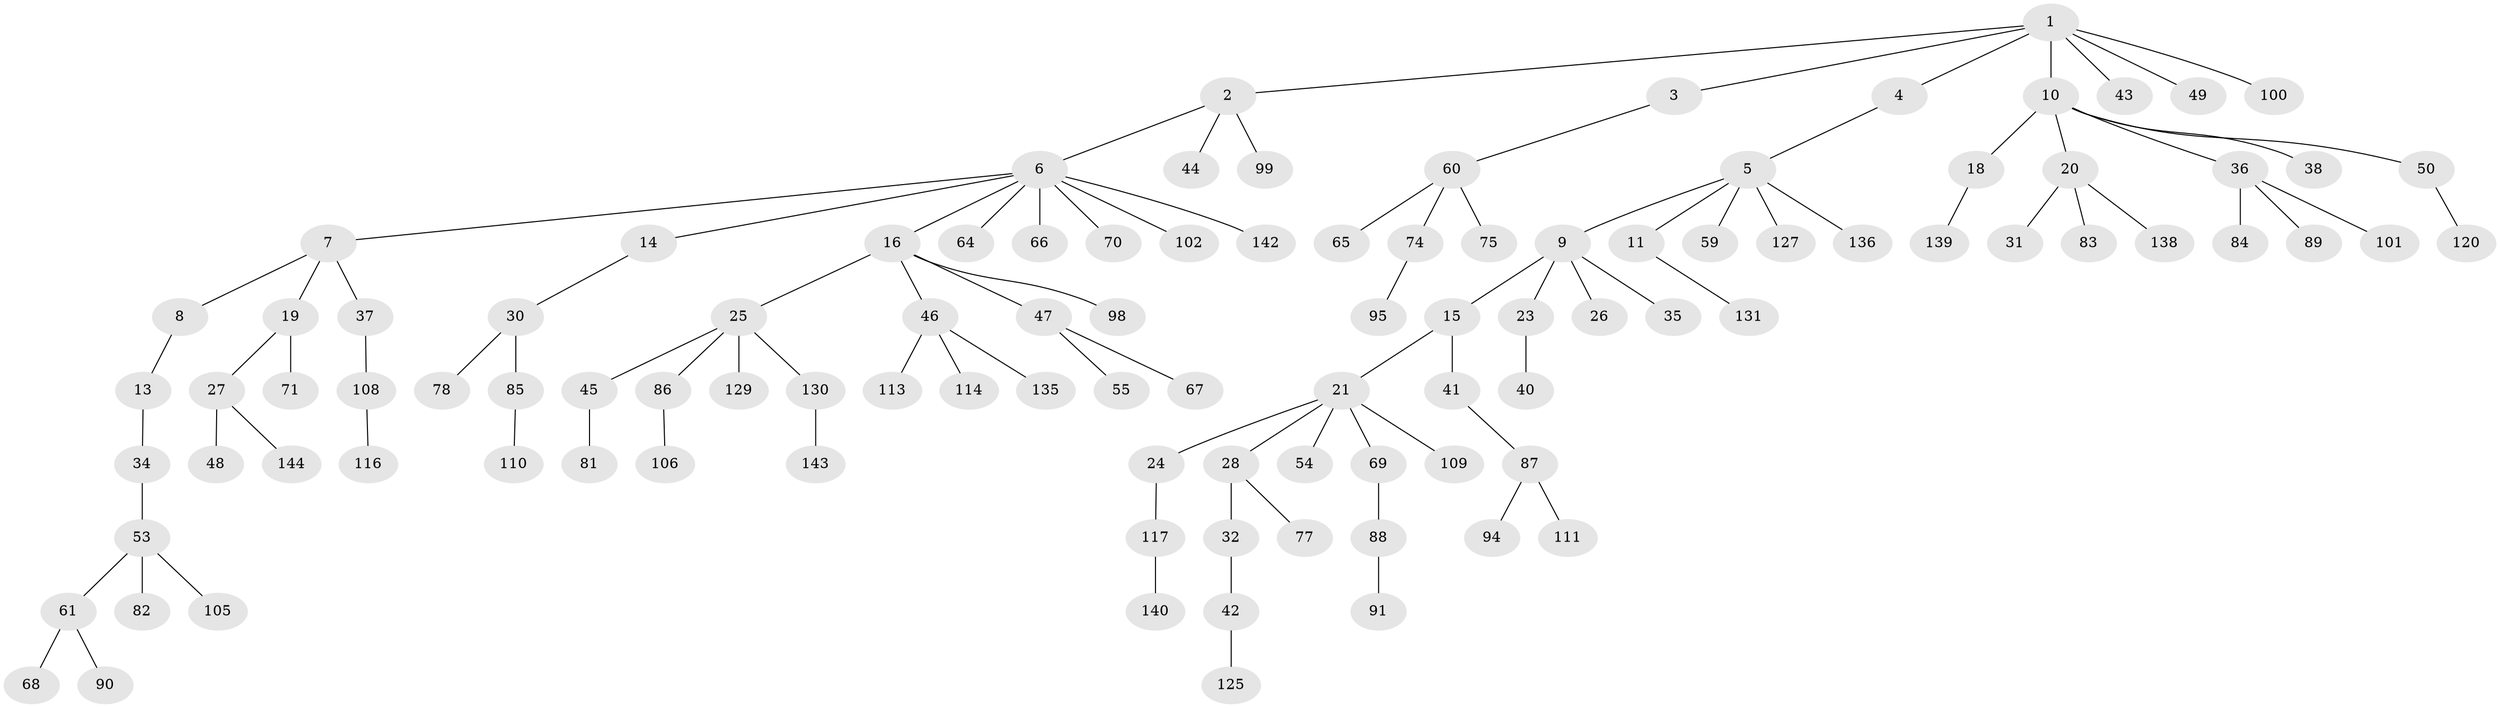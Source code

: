 // original degree distribution, {7: 0.02054794520547945, 5: 0.0273972602739726, 3: 0.1095890410958904, 6: 0.02054794520547945, 2: 0.2876712328767123, 4: 0.04794520547945205, 1: 0.4863013698630137}
// Generated by graph-tools (version 1.1) at 2025/11/02/27/25 16:11:28]
// undirected, 104 vertices, 103 edges
graph export_dot {
graph [start="1"]
  node [color=gray90,style=filled];
  1 [super="+79"];
  2 [super="+29"];
  3 [super="+80"];
  4 [super="+118"];
  5 [super="+92"];
  6 [super="+17"];
  7 [super="+122"];
  8;
  9 [super="+33"];
  10 [super="+12"];
  11;
  13 [super="+104"];
  14;
  15;
  16 [super="+22"];
  18 [super="+51"];
  19;
  20 [super="+56"];
  21 [super="+115"];
  23;
  24;
  25 [super="+73"];
  26;
  27 [super="+119"];
  28 [super="+132"];
  30 [super="+52"];
  31 [super="+93"];
  32;
  34;
  35 [super="+39"];
  36 [super="+76"];
  37 [super="+96"];
  38;
  40 [super="+62"];
  41 [super="+97"];
  42 [super="+63"];
  43 [super="+107"];
  44;
  45;
  46 [super="+57"];
  47;
  48;
  49;
  50;
  53 [super="+58"];
  54;
  55 [super="+126"];
  59 [super="+72"];
  60;
  61;
  64;
  65;
  66;
  67;
  68;
  69;
  70;
  71;
  74;
  75 [super="+121"];
  77;
  78;
  81 [super="+112"];
  82;
  83;
  84;
  85;
  86;
  87 [super="+103"];
  88;
  89;
  90;
  91;
  94;
  95 [super="+146"];
  98;
  99 [super="+137"];
  100 [super="+128"];
  101 [super="+123"];
  102 [super="+141"];
  105;
  106;
  108;
  109;
  110;
  111 [super="+124"];
  113;
  114;
  116;
  117;
  120 [super="+134"];
  125;
  127;
  129;
  130 [super="+133"];
  131;
  135 [super="+145"];
  136;
  138;
  139;
  140;
  142;
  143;
  144;
  1 -- 2;
  1 -- 3;
  1 -- 4;
  1 -- 10;
  1 -- 43;
  1 -- 49;
  1 -- 100;
  2 -- 6;
  2 -- 44;
  2 -- 99;
  3 -- 60;
  4 -- 5;
  5 -- 9;
  5 -- 11;
  5 -- 59;
  5 -- 127;
  5 -- 136;
  6 -- 7;
  6 -- 14;
  6 -- 16;
  6 -- 70;
  6 -- 64;
  6 -- 66;
  6 -- 102;
  6 -- 142;
  7 -- 8;
  7 -- 19;
  7 -- 37;
  8 -- 13;
  9 -- 15;
  9 -- 23;
  9 -- 26;
  9 -- 35;
  10 -- 18;
  10 -- 36;
  10 -- 50;
  10 -- 20;
  10 -- 38;
  11 -- 131;
  13 -- 34;
  14 -- 30;
  15 -- 21;
  15 -- 41;
  16 -- 25;
  16 -- 98;
  16 -- 46;
  16 -- 47;
  18 -- 139;
  19 -- 27;
  19 -- 71;
  20 -- 31;
  20 -- 138;
  20 -- 83;
  21 -- 24;
  21 -- 28;
  21 -- 54;
  21 -- 69;
  21 -- 109;
  23 -- 40;
  24 -- 117;
  25 -- 45;
  25 -- 86;
  25 -- 129;
  25 -- 130;
  27 -- 48;
  27 -- 144;
  28 -- 32;
  28 -- 77;
  30 -- 78;
  30 -- 85;
  32 -- 42;
  34 -- 53;
  36 -- 84;
  36 -- 89;
  36 -- 101;
  37 -- 108;
  41 -- 87;
  42 -- 125;
  45 -- 81;
  46 -- 113;
  46 -- 114;
  46 -- 135;
  47 -- 55;
  47 -- 67;
  50 -- 120;
  53 -- 82;
  53 -- 105;
  53 -- 61;
  60 -- 65;
  60 -- 74;
  60 -- 75;
  61 -- 68;
  61 -- 90;
  69 -- 88;
  74 -- 95;
  85 -- 110;
  86 -- 106;
  87 -- 94;
  87 -- 111;
  88 -- 91;
  108 -- 116;
  117 -- 140;
  130 -- 143;
}
